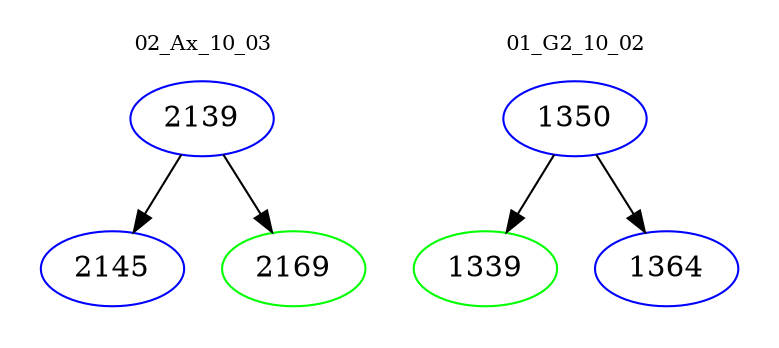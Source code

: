 digraph{
subgraph cluster_0 {
color = white
label = "02_Ax_10_03";
fontsize=10;
T0_2139 [label="2139", color="blue"]
T0_2139 -> T0_2145 [color="black"]
T0_2145 [label="2145", color="blue"]
T0_2139 -> T0_2169 [color="black"]
T0_2169 [label="2169", color="green"]
}
subgraph cluster_1 {
color = white
label = "01_G2_10_02";
fontsize=10;
T1_1350 [label="1350", color="blue"]
T1_1350 -> T1_1339 [color="black"]
T1_1339 [label="1339", color="green"]
T1_1350 -> T1_1364 [color="black"]
T1_1364 [label="1364", color="blue"]
}
}
